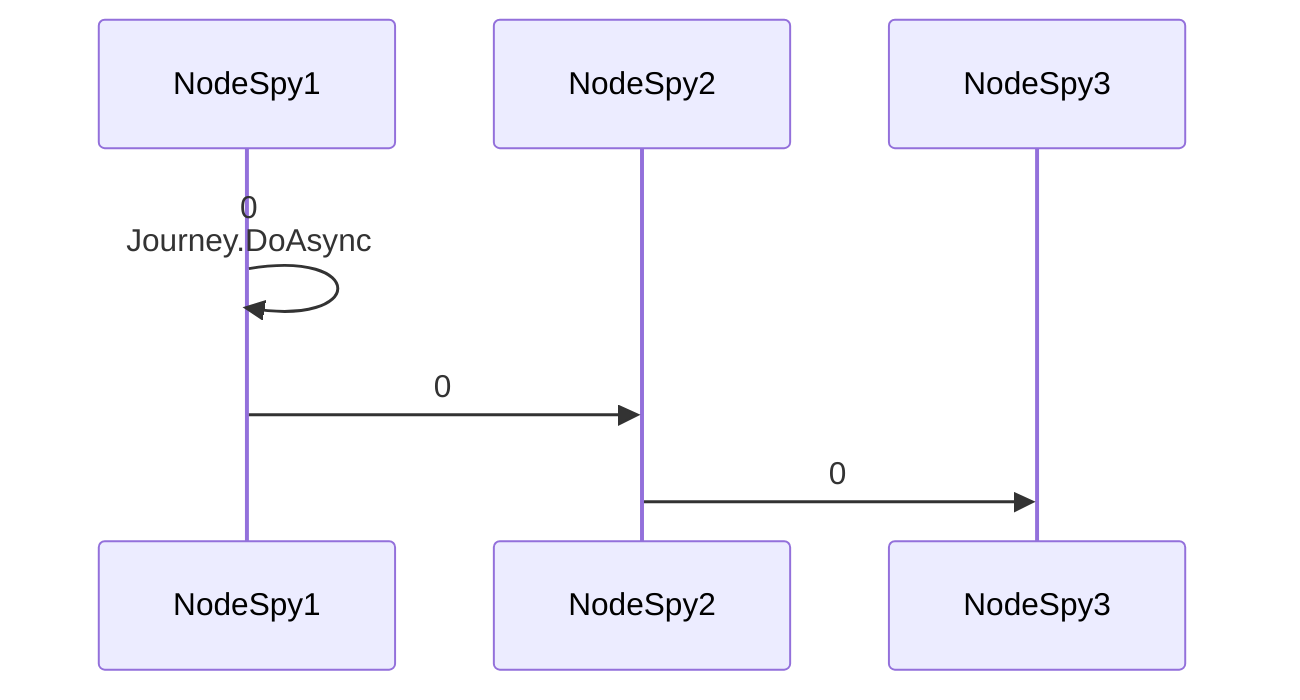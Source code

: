 ﻿sequenceDiagram
NodeSpy1->>NodeSpy1:0<br>Journey.DoAsync
NodeSpy1->>NodeSpy2:0
NodeSpy2->>NodeSpy3:0